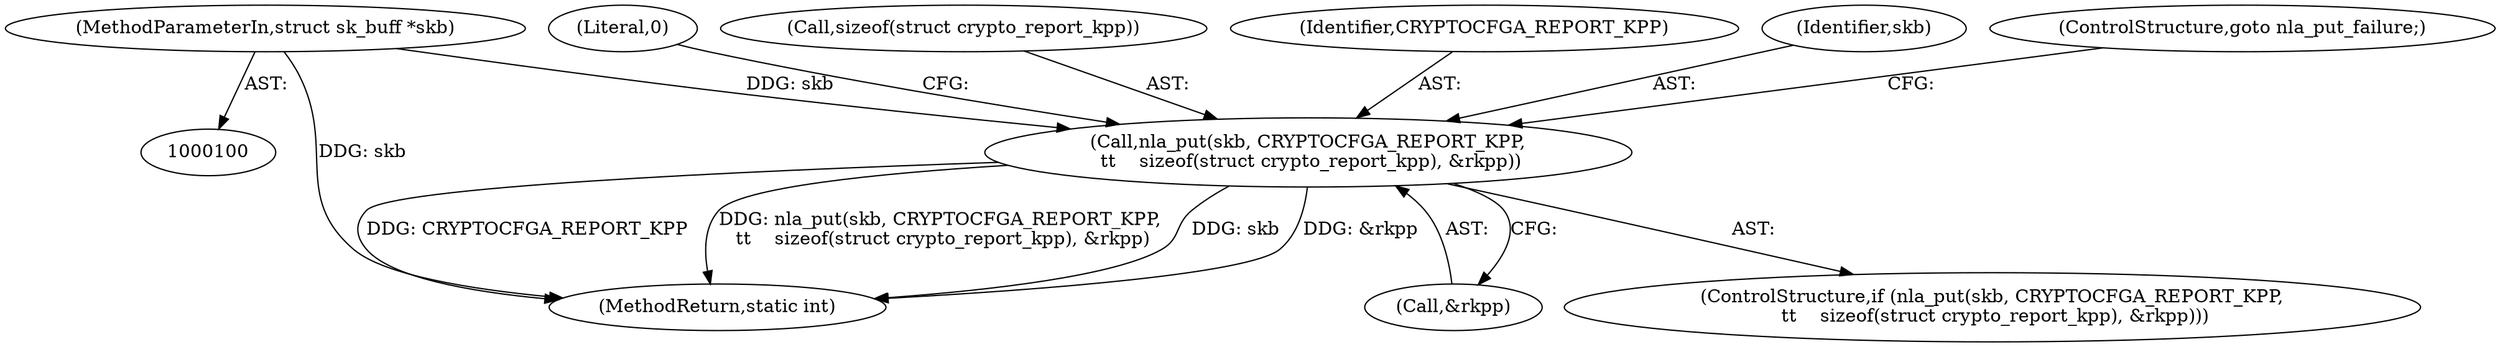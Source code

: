 digraph "0_linux_f43f39958beb206b53292801e216d9b8a660f087_3@pointer" {
"1000115" [label="(Call,nla_put(skb, CRYPTOCFGA_REPORT_KPP,\n \t\t    sizeof(struct crypto_report_kpp), &rkpp))"];
"1000101" [label="(MethodParameterIn,struct sk_buff *skb)"];
"1000120" [label="(Call,&rkpp)"];
"1000124" [label="(Literal,0)"];
"1000101" [label="(MethodParameterIn,struct sk_buff *skb)"];
"1000115" [label="(Call,nla_put(skb, CRYPTOCFGA_REPORT_KPP,\n \t\t    sizeof(struct crypto_report_kpp), &rkpp))"];
"1000118" [label="(Call,sizeof(struct crypto_report_kpp))"];
"1000117" [label="(Identifier,CRYPTOCFGA_REPORT_KPP)"];
"1000129" [label="(MethodReturn,static int)"];
"1000116" [label="(Identifier,skb)"];
"1000114" [label="(ControlStructure,if (nla_put(skb, CRYPTOCFGA_REPORT_KPP,\n \t\t    sizeof(struct crypto_report_kpp), &rkpp)))"];
"1000122" [label="(ControlStructure,goto nla_put_failure;)"];
"1000115" -> "1000114"  [label="AST: "];
"1000115" -> "1000120"  [label="CFG: "];
"1000116" -> "1000115"  [label="AST: "];
"1000117" -> "1000115"  [label="AST: "];
"1000118" -> "1000115"  [label="AST: "];
"1000120" -> "1000115"  [label="AST: "];
"1000122" -> "1000115"  [label="CFG: "];
"1000124" -> "1000115"  [label="CFG: "];
"1000115" -> "1000129"  [label="DDG: CRYPTOCFGA_REPORT_KPP"];
"1000115" -> "1000129"  [label="DDG: nla_put(skb, CRYPTOCFGA_REPORT_KPP,\n \t\t    sizeof(struct crypto_report_kpp), &rkpp)"];
"1000115" -> "1000129"  [label="DDG: skb"];
"1000115" -> "1000129"  [label="DDG: &rkpp"];
"1000101" -> "1000115"  [label="DDG: skb"];
"1000101" -> "1000100"  [label="AST: "];
"1000101" -> "1000129"  [label="DDG: skb"];
}
